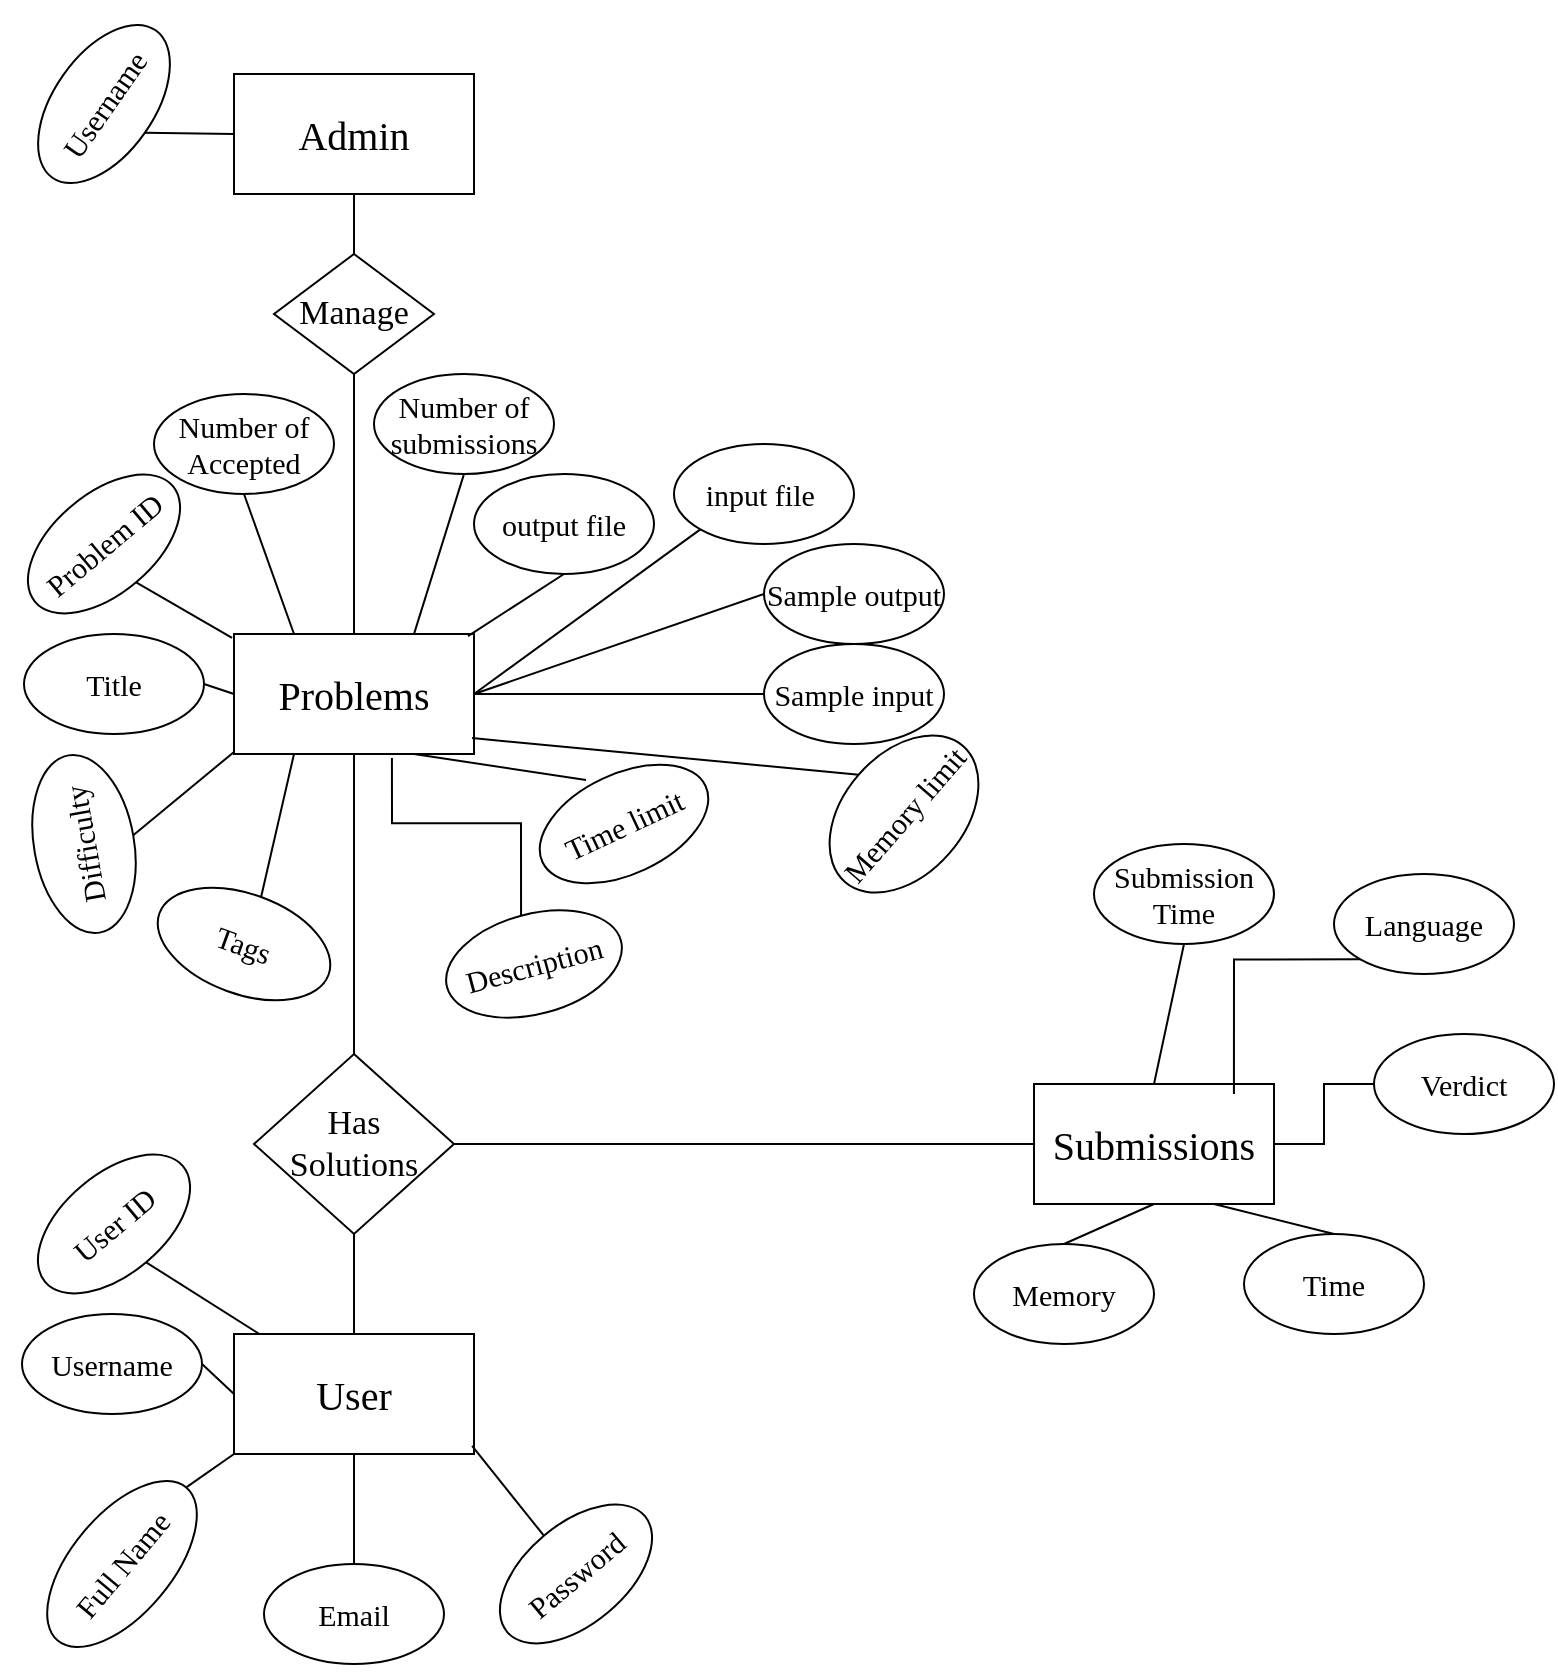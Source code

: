 <mxfile version="12.1.4" type="device" pages="1"><diagram id="4bPap994cHlDL_G4XYOJ" name="Page-1"><mxGraphModel dx="2558" dy="826" grid="1" gridSize="10" guides="1" tooltips="1" connect="1" arrows="1" fold="1" page="1" pageScale="1" pageWidth="850" pageHeight="1100" math="0" shadow="0"><root><mxCell id="0"/><mxCell id="1" parent="0"/><mxCell id="x5GgWzCQJ79d0kFaZeyB-1" value="Admin" style="rounded=0;whiteSpace=wrap;html=1;fontFamily=Times New Roman;fontStyle=0;verticalAlign=middle;fontSize=20;" parent="1" vertex="1"><mxGeometry x="110" y="60" width="120" height="60" as="geometry"/></mxCell><mxCell id="x5GgWzCQJ79d0kFaZeyB-3" value="Username" style="ellipse;whiteSpace=wrap;html=1;rotation=-55;fontFamily=Times New Roman;fontStyle=0;verticalAlign=middle;fontSize=15;" parent="1" vertex="1"><mxGeometry y="50" width="90" height="50" as="geometry"/></mxCell><mxCell id="x5GgWzCQJ79d0kFaZeyB-4" value="" style="endArrow=none;html=1;entryX=0;entryY=0.5;entryDx=0;entryDy=0;exitX=0.5;exitY=1;exitDx=0;exitDy=0;fontFamily=Times New Roman;fontStyle=0;verticalAlign=middle;fontSize=15;" parent="1" source="x5GgWzCQJ79d0kFaZeyB-3" target="x5GgWzCQJ79d0kFaZeyB-1" edge="1"><mxGeometry width="50" height="50" relative="1" as="geometry"><mxPoint y="200" as="sourcePoint"/><mxPoint x="50" y="150" as="targetPoint"/></mxGeometry></mxCell><mxCell id="x5GgWzCQJ79d0kFaZeyB-7" value="Manage" style="rhombus;whiteSpace=wrap;html=1;fontFamily=Times New Roman;fontStyle=0;verticalAlign=middle;fontSize=17;" parent="1" vertex="1"><mxGeometry x="130" y="150" width="80" height="60" as="geometry"/></mxCell><mxCell id="x5GgWzCQJ79d0kFaZeyB-8" value="" style="endArrow=none;html=1;entryX=0.5;entryY=1;entryDx=0;entryDy=0;exitX=0.5;exitY=0;exitDx=0;exitDy=0;fontFamily=Times New Roman;fontStyle=0;verticalAlign=middle;fontSize=15;" parent="1" source="x5GgWzCQJ79d0kFaZeyB-7" target="x5GgWzCQJ79d0kFaZeyB-1" edge="1"><mxGeometry width="50" height="50" relative="1" as="geometry"><mxPoint y="320" as="sourcePoint"/><mxPoint x="50" y="270" as="targetPoint"/></mxGeometry></mxCell><mxCell id="x5GgWzCQJ79d0kFaZeyB-9" value="Problems" style="rounded=0;whiteSpace=wrap;html=1;fontFamily=Times New Roman;fontStyle=0;verticalAlign=middle;fontSize=20;" parent="1" vertex="1"><mxGeometry x="110" y="340" width="120" height="60" as="geometry"/></mxCell><mxCell id="x5GgWzCQJ79d0kFaZeyB-10" value="" style="endArrow=none;html=1;entryX=0.5;entryY=1;entryDx=0;entryDy=0;exitX=0.5;exitY=0;exitDx=0;exitDy=0;fontFamily=Times New Roman;fontStyle=0;verticalAlign=middle;fontSize=15;" parent="1" source="x5GgWzCQJ79d0kFaZeyB-9" target="x5GgWzCQJ79d0kFaZeyB-7" edge="1"><mxGeometry width="50" height="50" relative="1" as="geometry"><mxPoint x="60" y="270" as="sourcePoint"/><mxPoint x="110" y="220" as="targetPoint"/></mxGeometry></mxCell><mxCell id="x5GgWzCQJ79d0kFaZeyB-11" value="Problem ID" style="ellipse;whiteSpace=wrap;html=1;rotation=-40;fontFamily=Times New Roman;fontStyle=0;verticalAlign=middle;fontSize=15;" parent="1" vertex="1"><mxGeometry y="270" width="90" height="50" as="geometry"/></mxCell><mxCell id="x5GgWzCQJ79d0kFaZeyB-12" value="" style="endArrow=none;html=1;entryX=0.5;entryY=1;entryDx=0;entryDy=0;exitX=-0.008;exitY=0.033;exitDx=0;exitDy=0;exitPerimeter=0;fontFamily=Times New Roman;fontStyle=0;verticalAlign=middle;fontSize=15;" parent="1" source="x5GgWzCQJ79d0kFaZeyB-9" target="x5GgWzCQJ79d0kFaZeyB-11" edge="1"><mxGeometry width="50" height="50" relative="1" as="geometry"><mxPoint x="-10" y="470" as="sourcePoint"/><mxPoint x="40" y="420" as="targetPoint"/></mxGeometry></mxCell><mxCell id="x5GgWzCQJ79d0kFaZeyB-13" value="Title" style="ellipse;whiteSpace=wrap;html=1;rotation=0;fontFamily=Times New Roman;fontStyle=0;verticalAlign=middle;fontSize=15;" parent="1" vertex="1"><mxGeometry x="5" y="340" width="90" height="50" as="geometry"/></mxCell><mxCell id="x5GgWzCQJ79d0kFaZeyB-14" value="" style="endArrow=none;html=1;entryX=1;entryY=0.5;entryDx=0;entryDy=0;exitX=0;exitY=0.5;exitDx=0;exitDy=0;fontFamily=Times New Roman;fontStyle=0;verticalAlign=middle;fontSize=15;" parent="1" source="x5GgWzCQJ79d0kFaZeyB-9" target="x5GgWzCQJ79d0kFaZeyB-13" edge="1"><mxGeometry width="50" height="50" relative="1" as="geometry"><mxPoint x="-10" y="470" as="sourcePoint"/><mxPoint x="40" y="420" as="targetPoint"/></mxGeometry></mxCell><mxCell id="x5GgWzCQJ79d0kFaZeyB-15" value="Difficulty" style="ellipse;whiteSpace=wrap;html=1;rotation=-100;fontFamily=Times New Roman;fontStyle=0;verticalAlign=middle;fontSize=15;" parent="1" vertex="1"><mxGeometry x="-10" y="420" width="90" height="50" as="geometry"/></mxCell><mxCell id="x5GgWzCQJ79d0kFaZeyB-16" value="" style="endArrow=none;html=1;exitX=0.5;exitY=1;exitDx=0;exitDy=0;entryX=0;entryY=0.983;entryDx=0;entryDy=0;entryPerimeter=0;fontFamily=Times New Roman;fontStyle=0;verticalAlign=middle;fontSize=15;" parent="1" source="x5GgWzCQJ79d0kFaZeyB-15" target="x5GgWzCQJ79d0kFaZeyB-9" edge="1"><mxGeometry width="50" height="50" relative="1" as="geometry"><mxPoint x="125" y="550" as="sourcePoint"/><mxPoint x="175" y="500" as="targetPoint"/></mxGeometry></mxCell><mxCell id="x5GgWzCQJ79d0kFaZeyB-17" value="Tags" style="ellipse;whiteSpace=wrap;html=1;rotation=20;fontFamily=Times New Roman;fontStyle=0;verticalAlign=middle;fontSize=15;" parent="1" vertex="1"><mxGeometry x="70" y="470" width="90" height="50" as="geometry"/></mxCell><mxCell id="x5GgWzCQJ79d0kFaZeyB-19" value="" style="endArrow=none;html=1;exitX=0.5;exitY=0;exitDx=0;exitDy=0;entryX=0.25;entryY=1;entryDx=0;entryDy=0;fontFamily=Times New Roman;fontStyle=0;verticalAlign=middle;fontSize=15;" parent="1" source="x5GgWzCQJ79d0kFaZeyB-17" target="x5GgWzCQJ79d0kFaZeyB-9" edge="1"><mxGeometry width="50" height="50" relative="1" as="geometry"><mxPoint x="200" y="470" as="sourcePoint"/><mxPoint x="250" y="420" as="targetPoint"/></mxGeometry></mxCell><mxCell id="TqhBnYWa_Kuo-6ABnkm2-2" style="edgeStyle=orthogonalEdgeStyle;rounded=0;orthogonalLoop=1;jettySize=auto;html=1;exitX=0.5;exitY=0;exitDx=0;exitDy=0;entryX=0.658;entryY=1.033;entryDx=0;entryDy=0;entryPerimeter=0;endArrow=none;endFill=0;endSize=25;strokeColor=#000000;fontFamily=Times New Roman;fontStyle=0;verticalAlign=middle;fontSize=15;" edge="1" parent="1" source="x5GgWzCQJ79d0kFaZeyB-20" target="x5GgWzCQJ79d0kFaZeyB-9"><mxGeometry relative="1" as="geometry"/></mxCell><mxCell id="x5GgWzCQJ79d0kFaZeyB-20" value="Description" style="ellipse;whiteSpace=wrap;html=1;rotation=-15;fontFamily=Times New Roman;fontStyle=0;verticalAlign=middle;fontSize=15;" parent="1" vertex="1"><mxGeometry x="215" y="480" width="90" height="50" as="geometry"/></mxCell><mxCell id="x5GgWzCQJ79d0kFaZeyB-22" value="Sample input" style="ellipse;whiteSpace=wrap;html=1;rotation=0;fontFamily=Times New Roman;fontStyle=0;verticalAlign=middle;fontSize=15;" parent="1" vertex="1"><mxGeometry x="375" y="345" width="90" height="50" as="geometry"/></mxCell><mxCell id="x5GgWzCQJ79d0kFaZeyB-23" value="Sample output" style="ellipse;whiteSpace=wrap;html=1;fontFamily=Times New Roman;fontStyle=0;verticalAlign=middle;fontSize=15;" parent="1" vertex="1"><mxGeometry x="375" y="295" width="90" height="50" as="geometry"/></mxCell><mxCell id="x5GgWzCQJ79d0kFaZeyB-24" value="Time limit" style="ellipse;whiteSpace=wrap;html=1;rotation=-25;fontFamily=Times New Roman;fontStyle=0;verticalAlign=middle;fontSize=15;" parent="1" vertex="1"><mxGeometry x="260" y="410" width="90" height="50" as="geometry"/></mxCell><mxCell id="x5GgWzCQJ79d0kFaZeyB-25" value="Memory limit" style="ellipse;whiteSpace=wrap;html=1;rotation=-49;fontFamily=Times New Roman;fontStyle=0;verticalAlign=middle;fontSize=15;" parent="1" vertex="1"><mxGeometry x="400" y="400" width="90" height="60" as="geometry"/></mxCell><mxCell id="x5GgWzCQJ79d0kFaZeyB-26" value="input file&amp;nbsp;" style="ellipse;whiteSpace=wrap;html=1;fontFamily=Times New Roman;fontStyle=0;verticalAlign=middle;fontSize=15;" parent="1" vertex="1"><mxGeometry x="330" y="245" width="90" height="50" as="geometry"/></mxCell><mxCell id="x5GgWzCQJ79d0kFaZeyB-27" value="output file" style="ellipse;whiteSpace=wrap;html=1;fontFamily=Times New Roman;fontStyle=0;verticalAlign=middle;fontSize=15;" parent="1" vertex="1"><mxGeometry x="230" y="260" width="90" height="50" as="geometry"/></mxCell><mxCell id="x5GgWzCQJ79d0kFaZeyB-28" value="Number of submissions" style="ellipse;whiteSpace=wrap;html=1;fontFamily=Times New Roman;fontStyle=0;verticalAlign=middle;fontSize=15;" parent="1" vertex="1"><mxGeometry x="180" y="210" width="90" height="50" as="geometry"/></mxCell><mxCell id="x5GgWzCQJ79d0kFaZeyB-29" value="Number of Accepted" style="ellipse;whiteSpace=wrap;html=1;fontFamily=Times New Roman;fontStyle=0;verticalAlign=middle;fontSize=15;" parent="1" vertex="1"><mxGeometry x="70" y="220" width="90" height="50" as="geometry"/></mxCell><mxCell id="x5GgWzCQJ79d0kFaZeyB-30" value="" style="endArrow=none;html=1;entryX=0.75;entryY=1;entryDx=0;entryDy=0;exitX=0.412;exitY=-0.059;exitDx=0;exitDy=0;exitPerimeter=0;fontFamily=Times New Roman;fontStyle=0;verticalAlign=middle;fontSize=15;" parent="1" source="x5GgWzCQJ79d0kFaZeyB-24" target="x5GgWzCQJ79d0kFaZeyB-9" edge="1"><mxGeometry width="50" height="50" relative="1" as="geometry"><mxPoint x="215" y="450" as="sourcePoint"/><mxPoint x="265" y="400" as="targetPoint"/></mxGeometry></mxCell><mxCell id="x5GgWzCQJ79d0kFaZeyB-31" value="" style="endArrow=none;html=1;entryX=0.5;entryY=0;entryDx=0;entryDy=0;exitX=0.992;exitY=0.867;exitDx=0;exitDy=0;exitPerimeter=0;fontFamily=Times New Roman;fontStyle=0;verticalAlign=middle;fontSize=15;" parent="1" source="x5GgWzCQJ79d0kFaZeyB-9" target="x5GgWzCQJ79d0kFaZeyB-25" edge="1"><mxGeometry width="50" height="50" relative="1" as="geometry"><mxPoint x="250" y="430" as="sourcePoint"/><mxPoint x="300" y="380" as="targetPoint"/></mxGeometry></mxCell><mxCell id="x5GgWzCQJ79d0kFaZeyB-32" value="" style="endArrow=none;html=1;entryX=0;entryY=0.5;entryDx=0;entryDy=0;exitX=1;exitY=0.5;exitDx=0;exitDy=0;fontFamily=Times New Roman;fontStyle=0;verticalAlign=middle;fontSize=15;" parent="1" source="x5GgWzCQJ79d0kFaZeyB-9" target="x5GgWzCQJ79d0kFaZeyB-22" edge="1"><mxGeometry width="50" height="50" relative="1" as="geometry"><mxPoint x="180" y="610" as="sourcePoint"/><mxPoint x="230" y="560" as="targetPoint"/><Array as="points"/></mxGeometry></mxCell><mxCell id="x5GgWzCQJ79d0kFaZeyB-33" value="" style="endArrow=none;html=1;entryX=0;entryY=1;entryDx=0;entryDy=0;exitX=1;exitY=0.5;exitDx=0;exitDy=0;fontFamily=Times New Roman;fontStyle=0;verticalAlign=middle;fontSize=15;" parent="1" source="x5GgWzCQJ79d0kFaZeyB-9" target="x5GgWzCQJ79d0kFaZeyB-26" edge="1"><mxGeometry width="50" height="50" relative="1" as="geometry"><mxPoint x="325" y="580" as="sourcePoint"/><mxPoint x="375" y="530" as="targetPoint"/></mxGeometry></mxCell><mxCell id="x5GgWzCQJ79d0kFaZeyB-34" value="" style="endArrow=none;html=1;entryX=0.5;entryY=1;entryDx=0;entryDy=0;exitX=0.975;exitY=0.017;exitDx=0;exitDy=0;exitPerimeter=0;fontFamily=Times New Roman;fontStyle=0;verticalAlign=middle;fontSize=15;" parent="1" source="x5GgWzCQJ79d0kFaZeyB-9" target="x5GgWzCQJ79d0kFaZeyB-27" edge="1"><mxGeometry width="50" height="50" relative="1" as="geometry"><mxPoint x="233" y="340" as="sourcePoint"/><mxPoint x="230" y="270" as="targetPoint"/></mxGeometry></mxCell><mxCell id="x5GgWzCQJ79d0kFaZeyB-35" value="" style="endArrow=none;html=1;entryX=0;entryY=0.5;entryDx=0;entryDy=0;exitX=1;exitY=0.5;exitDx=0;exitDy=0;fontFamily=Times New Roman;fontStyle=0;verticalAlign=middle;fontSize=15;" parent="1" source="x5GgWzCQJ79d0kFaZeyB-9" target="x5GgWzCQJ79d0kFaZeyB-23" edge="1"><mxGeometry width="50" height="50" relative="1" as="geometry"><mxPoint x="305" y="380" as="sourcePoint"/><mxPoint x="355" y="330" as="targetPoint"/></mxGeometry></mxCell><mxCell id="x5GgWzCQJ79d0kFaZeyB-36" value="" style="endArrow=none;html=1;entryX=0.5;entryY=1;entryDx=0;entryDy=0;exitX=0.25;exitY=0;exitDx=0;exitDy=0;fontFamily=Times New Roman;fontStyle=0;verticalAlign=middle;fontSize=15;" parent="1" source="x5GgWzCQJ79d0kFaZeyB-9" target="x5GgWzCQJ79d0kFaZeyB-29" edge="1"><mxGeometry width="50" height="50" relative="1" as="geometry"><mxPoint x="-120" y="430" as="sourcePoint"/><mxPoint x="-70" y="380" as="targetPoint"/></mxGeometry></mxCell><mxCell id="x5GgWzCQJ79d0kFaZeyB-37" value="" style="endArrow=none;html=1;entryX=0.5;entryY=1;entryDx=0;entryDy=0;exitX=0.75;exitY=0;exitDx=0;exitDy=0;fontFamily=Times New Roman;fontStyle=0;verticalAlign=middle;fontSize=15;" parent="1" source="x5GgWzCQJ79d0kFaZeyB-9" target="x5GgWzCQJ79d0kFaZeyB-28" edge="1"><mxGeometry width="50" height="50" relative="1" as="geometry"><mxPoint x="-110" y="300" as="sourcePoint"/><mxPoint x="-60" y="250" as="targetPoint"/></mxGeometry></mxCell><mxCell id="x5GgWzCQJ79d0kFaZeyB-39" value="User" style="rounded=0;whiteSpace=wrap;html=1;fontFamily=Times New Roman;fontStyle=0;verticalAlign=middle;fontSize=20;" parent="1" vertex="1"><mxGeometry x="110" y="690" width="120" height="60" as="geometry"/></mxCell><mxCell id="TqhBnYWa_Kuo-6ABnkm2-4" style="edgeStyle=orthogonalEdgeStyle;rounded=0;orthogonalLoop=1;jettySize=auto;html=1;exitX=1;exitY=0.5;exitDx=0;exitDy=0;entryX=0;entryY=0.5;entryDx=0;entryDy=0;endArrow=none;endFill=0;endSize=25;strokeColor=#000000;fontFamily=Times New Roman;fontSize=17;" edge="1" parent="1" source="x5GgWzCQJ79d0kFaZeyB-40" target="x5GgWzCQJ79d0kFaZeyB-55"><mxGeometry relative="1" as="geometry"/></mxCell><mxCell id="x5GgWzCQJ79d0kFaZeyB-40" value="Has&lt;br style=&quot;font-size: 17px;&quot;&gt;Solutions" style="rhombus;whiteSpace=wrap;html=1;fontFamily=Times New Roman;fontStyle=0;verticalAlign=middle;fontSize=17;" parent="1" vertex="1"><mxGeometry x="120" y="550" width="100" height="90" as="geometry"/></mxCell><mxCell id="x5GgWzCQJ79d0kFaZeyB-41" value="" style="endArrow=none;html=1;entryX=0.5;entryY=0;entryDx=0;entryDy=0;exitX=0.5;exitY=1;exitDx=0;exitDy=0;fontFamily=Times New Roman;fontStyle=0;verticalAlign=middle;fontSize=15;" parent="1" source="x5GgWzCQJ79d0kFaZeyB-9" target="x5GgWzCQJ79d0kFaZeyB-40" edge="1"><mxGeometry width="50" height="50" relative="1" as="geometry"><mxPoint x="-20" y="840" as="sourcePoint"/><mxPoint x="30" y="790" as="targetPoint"/></mxGeometry></mxCell><mxCell id="x5GgWzCQJ79d0kFaZeyB-42" value="" style="endArrow=none;html=1;entryX=0.5;entryY=1;entryDx=0;entryDy=0;exitX=0.5;exitY=0;exitDx=0;exitDy=0;fontFamily=Times New Roman;fontStyle=0;verticalAlign=middle;fontSize=15;" parent="1" source="x5GgWzCQJ79d0kFaZeyB-39" target="x5GgWzCQJ79d0kFaZeyB-40" edge="1"><mxGeometry width="50" height="50" relative="1" as="geometry"><mxPoint x="-20" y="840" as="sourcePoint"/><mxPoint x="30" y="790" as="targetPoint"/></mxGeometry></mxCell><mxCell id="x5GgWzCQJ79d0kFaZeyB-43" value="User ID" style="ellipse;whiteSpace=wrap;html=1;rotation=-40;fontFamily=Times New Roman;fontStyle=0;verticalAlign=middle;fontSize=15;" parent="1" vertex="1"><mxGeometry x="5" y="610" width="90" height="50" as="geometry"/></mxCell><mxCell id="x5GgWzCQJ79d0kFaZeyB-44" value="" style="endArrow=none;html=1;entryX=0.5;entryY=1;entryDx=0;entryDy=0;fontFamily=Times New Roman;fontStyle=0;verticalAlign=middle;fontSize=15;" parent="1" source="x5GgWzCQJ79d0kFaZeyB-39" target="x5GgWzCQJ79d0kFaZeyB-43" edge="1"><mxGeometry width="50" height="50" relative="1" as="geometry"><mxPoint x="-20" y="800" as="sourcePoint"/><mxPoint x="30" y="750" as="targetPoint"/></mxGeometry></mxCell><mxCell id="x5GgWzCQJ79d0kFaZeyB-45" value="Username" style="ellipse;whiteSpace=wrap;html=1;fontFamily=Times New Roman;fontStyle=0;verticalAlign=middle;fontSize=15;" parent="1" vertex="1"><mxGeometry x="4" y="680" width="90" height="50" as="geometry"/></mxCell><mxCell id="x5GgWzCQJ79d0kFaZeyB-46" value="" style="endArrow=none;html=1;entryX=1;entryY=0.5;entryDx=0;entryDy=0;exitX=0;exitY=0.5;exitDx=0;exitDy=0;fontFamily=Times New Roman;fontStyle=0;verticalAlign=middle;fontSize=15;" parent="1" source="x5GgWzCQJ79d0kFaZeyB-39" target="x5GgWzCQJ79d0kFaZeyB-45" edge="1"><mxGeometry width="50" height="50" relative="1" as="geometry"><mxPoint x="-20" y="800" as="sourcePoint"/><mxPoint x="30" y="750" as="targetPoint"/></mxGeometry></mxCell><mxCell id="x5GgWzCQJ79d0kFaZeyB-48" value="Full Name" style="ellipse;whiteSpace=wrap;html=1;rotation=-50;fontFamily=Times New Roman;fontStyle=0;verticalAlign=middle;fontSize=15;" parent="1" vertex="1"><mxGeometry x="4" y="780" width="100" height="50" as="geometry"/></mxCell><mxCell id="x5GgWzCQJ79d0kFaZeyB-49" value="" style="endArrow=none;html=1;entryX=1;entryY=0.5;entryDx=0;entryDy=0;exitX=0;exitY=1;exitDx=0;exitDy=0;exitPerimeter=0;fontFamily=Times New Roman;fontStyle=0;verticalAlign=middle;fontSize=15;" parent="1" source="x5GgWzCQJ79d0kFaZeyB-39" target="x5GgWzCQJ79d0kFaZeyB-48" edge="1"><mxGeometry width="50" height="50" relative="1" as="geometry"><mxPoint x="-20" y="910" as="sourcePoint"/><mxPoint x="30" y="860" as="targetPoint"/></mxGeometry></mxCell><mxCell id="x5GgWzCQJ79d0kFaZeyB-51" value="Email" style="ellipse;whiteSpace=wrap;html=1;fontFamily=Times New Roman;fontStyle=0;verticalAlign=middle;fontSize=15;" parent="1" vertex="1"><mxGeometry x="125" y="805" width="90" height="50" as="geometry"/></mxCell><mxCell id="x5GgWzCQJ79d0kFaZeyB-52" value="" style="endArrow=none;html=1;entryX=0.5;entryY=0;entryDx=0;entryDy=0;exitX=0.5;exitY=1;exitDx=0;exitDy=0;fontFamily=Times New Roman;fontStyle=0;verticalAlign=middle;fontSize=15;" parent="1" source="x5GgWzCQJ79d0kFaZeyB-39" target="x5GgWzCQJ79d0kFaZeyB-51" edge="1"><mxGeometry width="50" height="50" relative="1" as="geometry"><mxPoint x="-20" y="910" as="sourcePoint"/><mxPoint x="30" y="860" as="targetPoint"/></mxGeometry></mxCell><mxCell id="x5GgWzCQJ79d0kFaZeyB-53" value="Password" style="ellipse;whiteSpace=wrap;html=1;rotation=-40;fontFamily=Times New Roman;fontStyle=0;verticalAlign=middle;fontSize=15;" parent="1" vertex="1"><mxGeometry x="236" y="785" width="90" height="50" as="geometry"/></mxCell><mxCell id="x5GgWzCQJ79d0kFaZeyB-54" value="" style="endArrow=none;html=1;entryX=0.5;entryY=0;entryDx=0;entryDy=0;exitX=0.992;exitY=0.933;exitDx=0;exitDy=0;exitPerimeter=0;fontFamily=Times New Roman;fontStyle=0;verticalAlign=middle;fontSize=15;" parent="1" source="x5GgWzCQJ79d0kFaZeyB-39" target="x5GgWzCQJ79d0kFaZeyB-53" edge="1"><mxGeometry width="50" height="50" relative="1" as="geometry"><mxPoint x="-20" y="920" as="sourcePoint"/><mxPoint x="30" y="870" as="targetPoint"/></mxGeometry></mxCell><mxCell id="TqhBnYWa_Kuo-6ABnkm2-6" style="edgeStyle=orthogonalEdgeStyle;rounded=0;orthogonalLoop=1;jettySize=auto;html=1;exitX=1;exitY=0.5;exitDx=0;exitDy=0;endArrow=none;endFill=0;endSize=25;strokeColor=#000000;fontFamily=Times New Roman;fontSize=17;" edge="1" parent="1" source="x5GgWzCQJ79d0kFaZeyB-55" target="x5GgWzCQJ79d0kFaZeyB-63"><mxGeometry relative="1" as="geometry"/></mxCell><mxCell id="x5GgWzCQJ79d0kFaZeyB-55" value="Submissions" style="rounded=0;whiteSpace=wrap;html=1;fontFamily=Times New Roman;fontStyle=0;verticalAlign=middle;fontSize=20;" parent="1" vertex="1"><mxGeometry x="510" y="565" width="120" height="60" as="geometry"/></mxCell><mxCell id="x5GgWzCQJ79d0kFaZeyB-59" value="Submission Time" style="ellipse;whiteSpace=wrap;html=1;fontFamily=Times New Roman;fontStyle=0;verticalAlign=middle;fontSize=15;" parent="1" vertex="1"><mxGeometry x="540" y="445" width="90" height="50" as="geometry"/></mxCell><mxCell id="TqhBnYWa_Kuo-6ABnkm2-5" style="edgeStyle=orthogonalEdgeStyle;rounded=0;orthogonalLoop=1;jettySize=auto;html=1;exitX=0;exitY=1;exitDx=0;exitDy=0;entryX=0.833;entryY=0.083;entryDx=0;entryDy=0;entryPerimeter=0;endArrow=none;endFill=0;endSize=25;strokeColor=#000000;fontFamily=Times New Roman;fontSize=17;" edge="1" parent="1" source="x5GgWzCQJ79d0kFaZeyB-62" target="x5GgWzCQJ79d0kFaZeyB-55"><mxGeometry relative="1" as="geometry"/></mxCell><mxCell id="x5GgWzCQJ79d0kFaZeyB-62" value="Language" style="ellipse;whiteSpace=wrap;html=1;fontFamily=Times New Roman;fontStyle=0;verticalAlign=middle;fontSize=15;" parent="1" vertex="1"><mxGeometry x="660" y="460" width="90" height="50" as="geometry"/></mxCell><mxCell id="x5GgWzCQJ79d0kFaZeyB-63" value="Verdict" style="ellipse;whiteSpace=wrap;html=1;fontFamily=Times New Roman;fontStyle=0;verticalAlign=middle;fontSize=15;" parent="1" vertex="1"><mxGeometry x="680" y="540" width="90" height="50" as="geometry"/></mxCell><mxCell id="x5GgWzCQJ79d0kFaZeyB-64" value="Time" style="ellipse;whiteSpace=wrap;html=1;fontFamily=Times New Roman;fontStyle=0;verticalAlign=middle;fontSize=15;" parent="1" vertex="1"><mxGeometry x="615" y="640" width="90" height="50" as="geometry"/></mxCell><mxCell id="x5GgWzCQJ79d0kFaZeyB-65" value="Memory" style="ellipse;whiteSpace=wrap;html=1;fontFamily=Times New Roman;fontStyle=0;verticalAlign=middle;fontSize=15;" parent="1" vertex="1"><mxGeometry x="480" y="645" width="90" height="50" as="geometry"/></mxCell><mxCell id="x5GgWzCQJ79d0kFaZeyB-67" value="" style="endArrow=none;html=1;entryX=0.5;entryY=1;entryDx=0;entryDy=0;fontFamily=Times New Roman;fontStyle=0;verticalAlign=middle;fontSize=15;exitX=0.5;exitY=0;exitDx=0;exitDy=0;" parent="1" target="x5GgWzCQJ79d0kFaZeyB-59" edge="1" source="x5GgWzCQJ79d0kFaZeyB-55"><mxGeometry width="50" height="50" relative="1" as="geometry"><mxPoint x="580" y="550" as="sourcePoint"/><mxPoint x="410" y="640" as="targetPoint"/></mxGeometry></mxCell><mxCell id="x5GgWzCQJ79d0kFaZeyB-74" value="" style="endArrow=none;html=1;entryX=0.5;entryY=0;entryDx=0;entryDy=0;exitX=0.75;exitY=1;exitDx=0;exitDy=0;fontFamily=Times New Roman;fontStyle=0;verticalAlign=middle;fontSize=15;" parent="1" source="x5GgWzCQJ79d0kFaZeyB-55" target="x5GgWzCQJ79d0kFaZeyB-64" edge="1"><mxGeometry width="50" height="50" relative="1" as="geometry"><mxPoint x="-20" y="930" as="sourcePoint"/><mxPoint x="30" y="880" as="targetPoint"/></mxGeometry></mxCell><mxCell id="x5GgWzCQJ79d0kFaZeyB-75" value="" style="endArrow=none;html=1;entryX=0.5;entryY=0;entryDx=0;entryDy=0;exitX=0.5;exitY=1;exitDx=0;exitDy=0;fontFamily=Times New Roman;fontStyle=0;verticalAlign=middle;fontSize=15;" parent="1" source="x5GgWzCQJ79d0kFaZeyB-55" target="x5GgWzCQJ79d0kFaZeyB-65" edge="1"><mxGeometry width="50" height="50" relative="1" as="geometry"><mxPoint x="-20" y="930" as="sourcePoint"/><mxPoint x="30" y="880" as="targetPoint"/></mxGeometry></mxCell></root></mxGraphModel></diagram></mxfile>